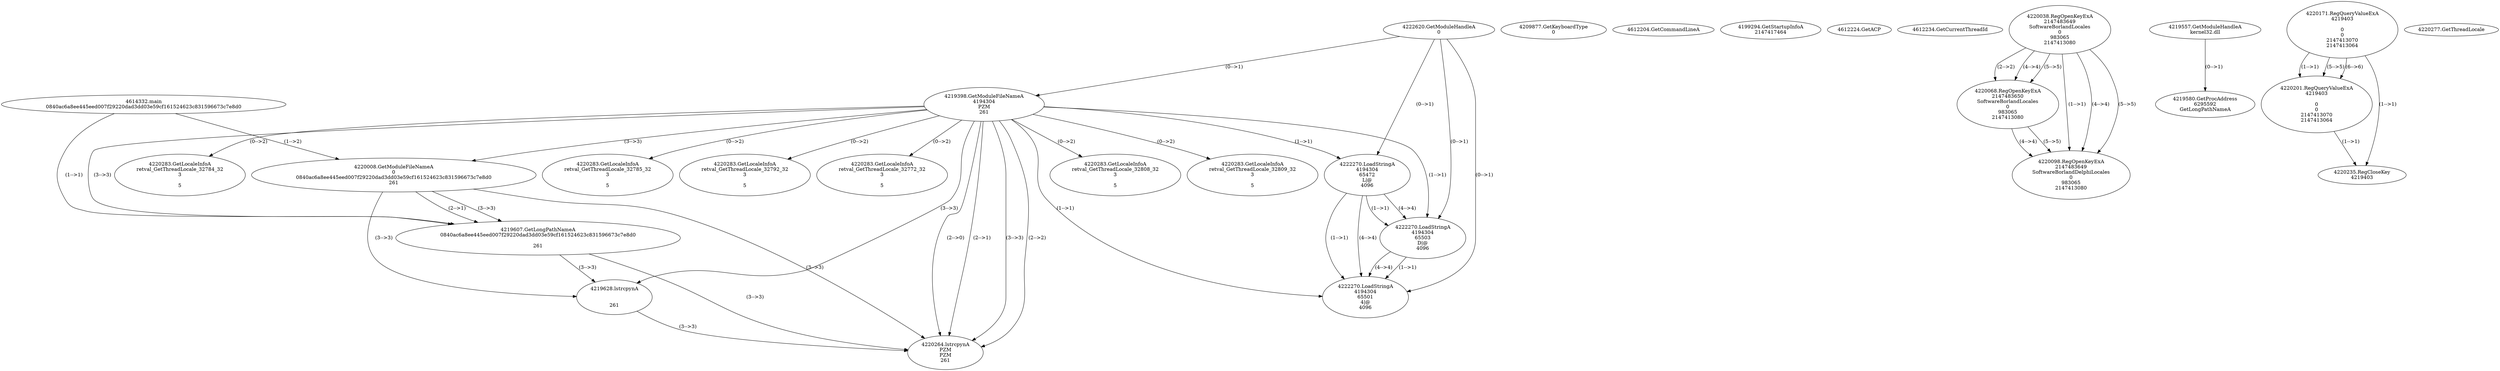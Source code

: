 // Global SCDG with merge call
digraph {
	0 [label="4614332.main
0840ac6a8ee445eed007f29220dad3dd03e59cf161524623c831596673c7e8d0"]
	1 [label="4222620.GetModuleHandleA
0"]
	2 [label="4209877.GetKeyboardType
0"]
	3 [label="4612204.GetCommandLineA
"]
	4 [label="4199294.GetStartupInfoA
2147417464"]
	5 [label="4612224.GetACP
"]
	6 [label="4612234.GetCurrentThreadId
"]
	7 [label="4219398.GetModuleFileNameA
4194304
PZM
261"]
	1 -> 7 [label="(0-->1)"]
	8 [label="4220008.GetModuleFileNameA
0
0840ac6a8ee445eed007f29220dad3dd03e59cf161524623c831596673c7e8d0
261"]
	0 -> 8 [label="(1-->2)"]
	7 -> 8 [label="(3-->3)"]
	9 [label="4220038.RegOpenKeyExA
2147483649
Software\Borland\Locales
0
983065
2147413080"]
	10 [label="4220068.RegOpenKeyExA
2147483650
Software\Borland\Locales
0
983065
2147413080"]
	9 -> 10 [label="(2-->2)"]
	9 -> 10 [label="(4-->4)"]
	9 -> 10 [label="(5-->5)"]
	11 [label="4219557.GetModuleHandleA
kernel32.dll"]
	12 [label="4219580.GetProcAddress
6295592
GetLongPathNameA"]
	11 -> 12 [label="(0-->1)"]
	13 [label="4219607.GetLongPathNameA
0840ac6a8ee445eed007f29220dad3dd03e59cf161524623c831596673c7e8d0

261"]
	0 -> 13 [label="(1-->1)"]
	8 -> 13 [label="(2-->1)"]
	7 -> 13 [label="(3-->3)"]
	8 -> 13 [label="(3-->3)"]
	14 [label="4219628.lstrcpynA


261"]
	7 -> 14 [label="(3-->3)"]
	8 -> 14 [label="(3-->3)"]
	13 -> 14 [label="(3-->3)"]
	15 [label="4220171.RegQueryValueExA
4219403

0
0
2147413070
2147413064"]
	16 [label="4220201.RegQueryValueExA
4219403

0
0
2147413070
2147413064"]
	15 -> 16 [label="(1-->1)"]
	15 -> 16 [label="(5-->5)"]
	15 -> 16 [label="(6-->6)"]
	17 [label="4220235.RegCloseKey
4219403"]
	15 -> 17 [label="(1-->1)"]
	16 -> 17 [label="(1-->1)"]
	18 [label="4220264.lstrcpynA
PZM
PZM
261"]
	7 -> 18 [label="(2-->1)"]
	7 -> 18 [label="(2-->2)"]
	7 -> 18 [label="(3-->3)"]
	8 -> 18 [label="(3-->3)"]
	13 -> 18 [label="(3-->3)"]
	14 -> 18 [label="(3-->3)"]
	7 -> 18 [label="(2-->0)"]
	19 [label="4220277.GetThreadLocale
"]
	20 [label="4220283.GetLocaleInfoA
retval_GetThreadLocale_32808_32
3

5"]
	7 -> 20 [label="(0-->2)"]
	21 [label="4222270.LoadStringA
4194304
65472
L|@
4096"]
	1 -> 21 [label="(0-->1)"]
	7 -> 21 [label="(1-->1)"]
	22 [label="4220098.RegOpenKeyExA
2147483649
Software\Borland\Delphi\Locales
0
983065
2147413080"]
	9 -> 22 [label="(1-->1)"]
	9 -> 22 [label="(4-->4)"]
	10 -> 22 [label="(4-->4)"]
	9 -> 22 [label="(5-->5)"]
	10 -> 22 [label="(5-->5)"]
	23 [label="4220283.GetLocaleInfoA
retval_GetThreadLocale_32809_32
3

5"]
	7 -> 23 [label="(0-->2)"]
	24 [label="4220283.GetLocaleInfoA
retval_GetThreadLocale_32784_32
3

5"]
	7 -> 24 [label="(0-->2)"]
	25 [label="4222270.LoadStringA
4194304
65503
D|@
4096"]
	1 -> 25 [label="(0-->1)"]
	7 -> 25 [label="(1-->1)"]
	21 -> 25 [label="(1-->1)"]
	21 -> 25 [label="(4-->4)"]
	26 [label="4220283.GetLocaleInfoA
retval_GetThreadLocale_32785_32
3

5"]
	7 -> 26 [label="(0-->2)"]
	27 [label="4220283.GetLocaleInfoA
retval_GetThreadLocale_32792_32
3

5"]
	7 -> 27 [label="(0-->2)"]
	28 [label="4220283.GetLocaleInfoA
retval_GetThreadLocale_32772_32
3

5"]
	7 -> 28 [label="(0-->2)"]
	29 [label="4222270.LoadStringA
4194304
65501
4|@
4096"]
	1 -> 29 [label="(0-->1)"]
	7 -> 29 [label="(1-->1)"]
	21 -> 29 [label="(1-->1)"]
	25 -> 29 [label="(1-->1)"]
	21 -> 29 [label="(4-->4)"]
	25 -> 29 [label="(4-->4)"]
}
